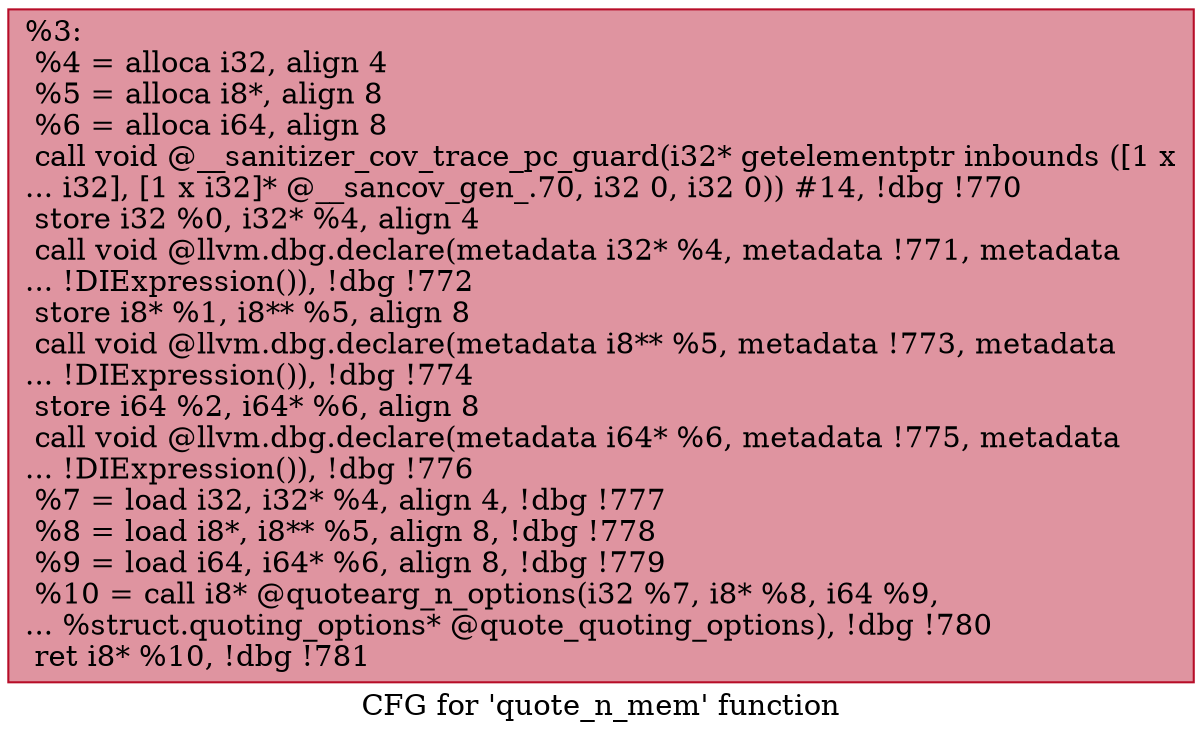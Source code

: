 digraph "CFG for 'quote_n_mem' function" {
	label="CFG for 'quote_n_mem' function";

	Node0x5555558e1580 [shape=record,color="#b70d28ff", style=filled, fillcolor="#b70d2870",label="{%3:\l  %4 = alloca i32, align 4\l  %5 = alloca i8*, align 8\l  %6 = alloca i64, align 8\l  call void @__sanitizer_cov_trace_pc_guard(i32* getelementptr inbounds ([1 x\l... i32], [1 x i32]* @__sancov_gen_.70, i32 0, i32 0)) #14, !dbg !770\l  store i32 %0, i32* %4, align 4\l  call void @llvm.dbg.declare(metadata i32* %4, metadata !771, metadata\l... !DIExpression()), !dbg !772\l  store i8* %1, i8** %5, align 8\l  call void @llvm.dbg.declare(metadata i8** %5, metadata !773, metadata\l... !DIExpression()), !dbg !774\l  store i64 %2, i64* %6, align 8\l  call void @llvm.dbg.declare(metadata i64* %6, metadata !775, metadata\l... !DIExpression()), !dbg !776\l  %7 = load i32, i32* %4, align 4, !dbg !777\l  %8 = load i8*, i8** %5, align 8, !dbg !778\l  %9 = load i64, i64* %6, align 8, !dbg !779\l  %10 = call i8* @quotearg_n_options(i32 %7, i8* %8, i64 %9,\l... %struct.quoting_options* @quote_quoting_options), !dbg !780\l  ret i8* %10, !dbg !781\l}"];
}
